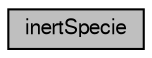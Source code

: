 digraph G
{
  bgcolor="transparent";
  edge [fontname="FreeSans",fontsize="10",labelfontname="FreeSans",labelfontsize="10"];
  node [fontname="FreeSans",fontsize="10",shape=record];
  rankdir=LR;
  Node1 [label="inertSpecie",height=0.2,width=0.4,color="black", fillcolor="grey75", style="filled" fontcolor="black"];
}
